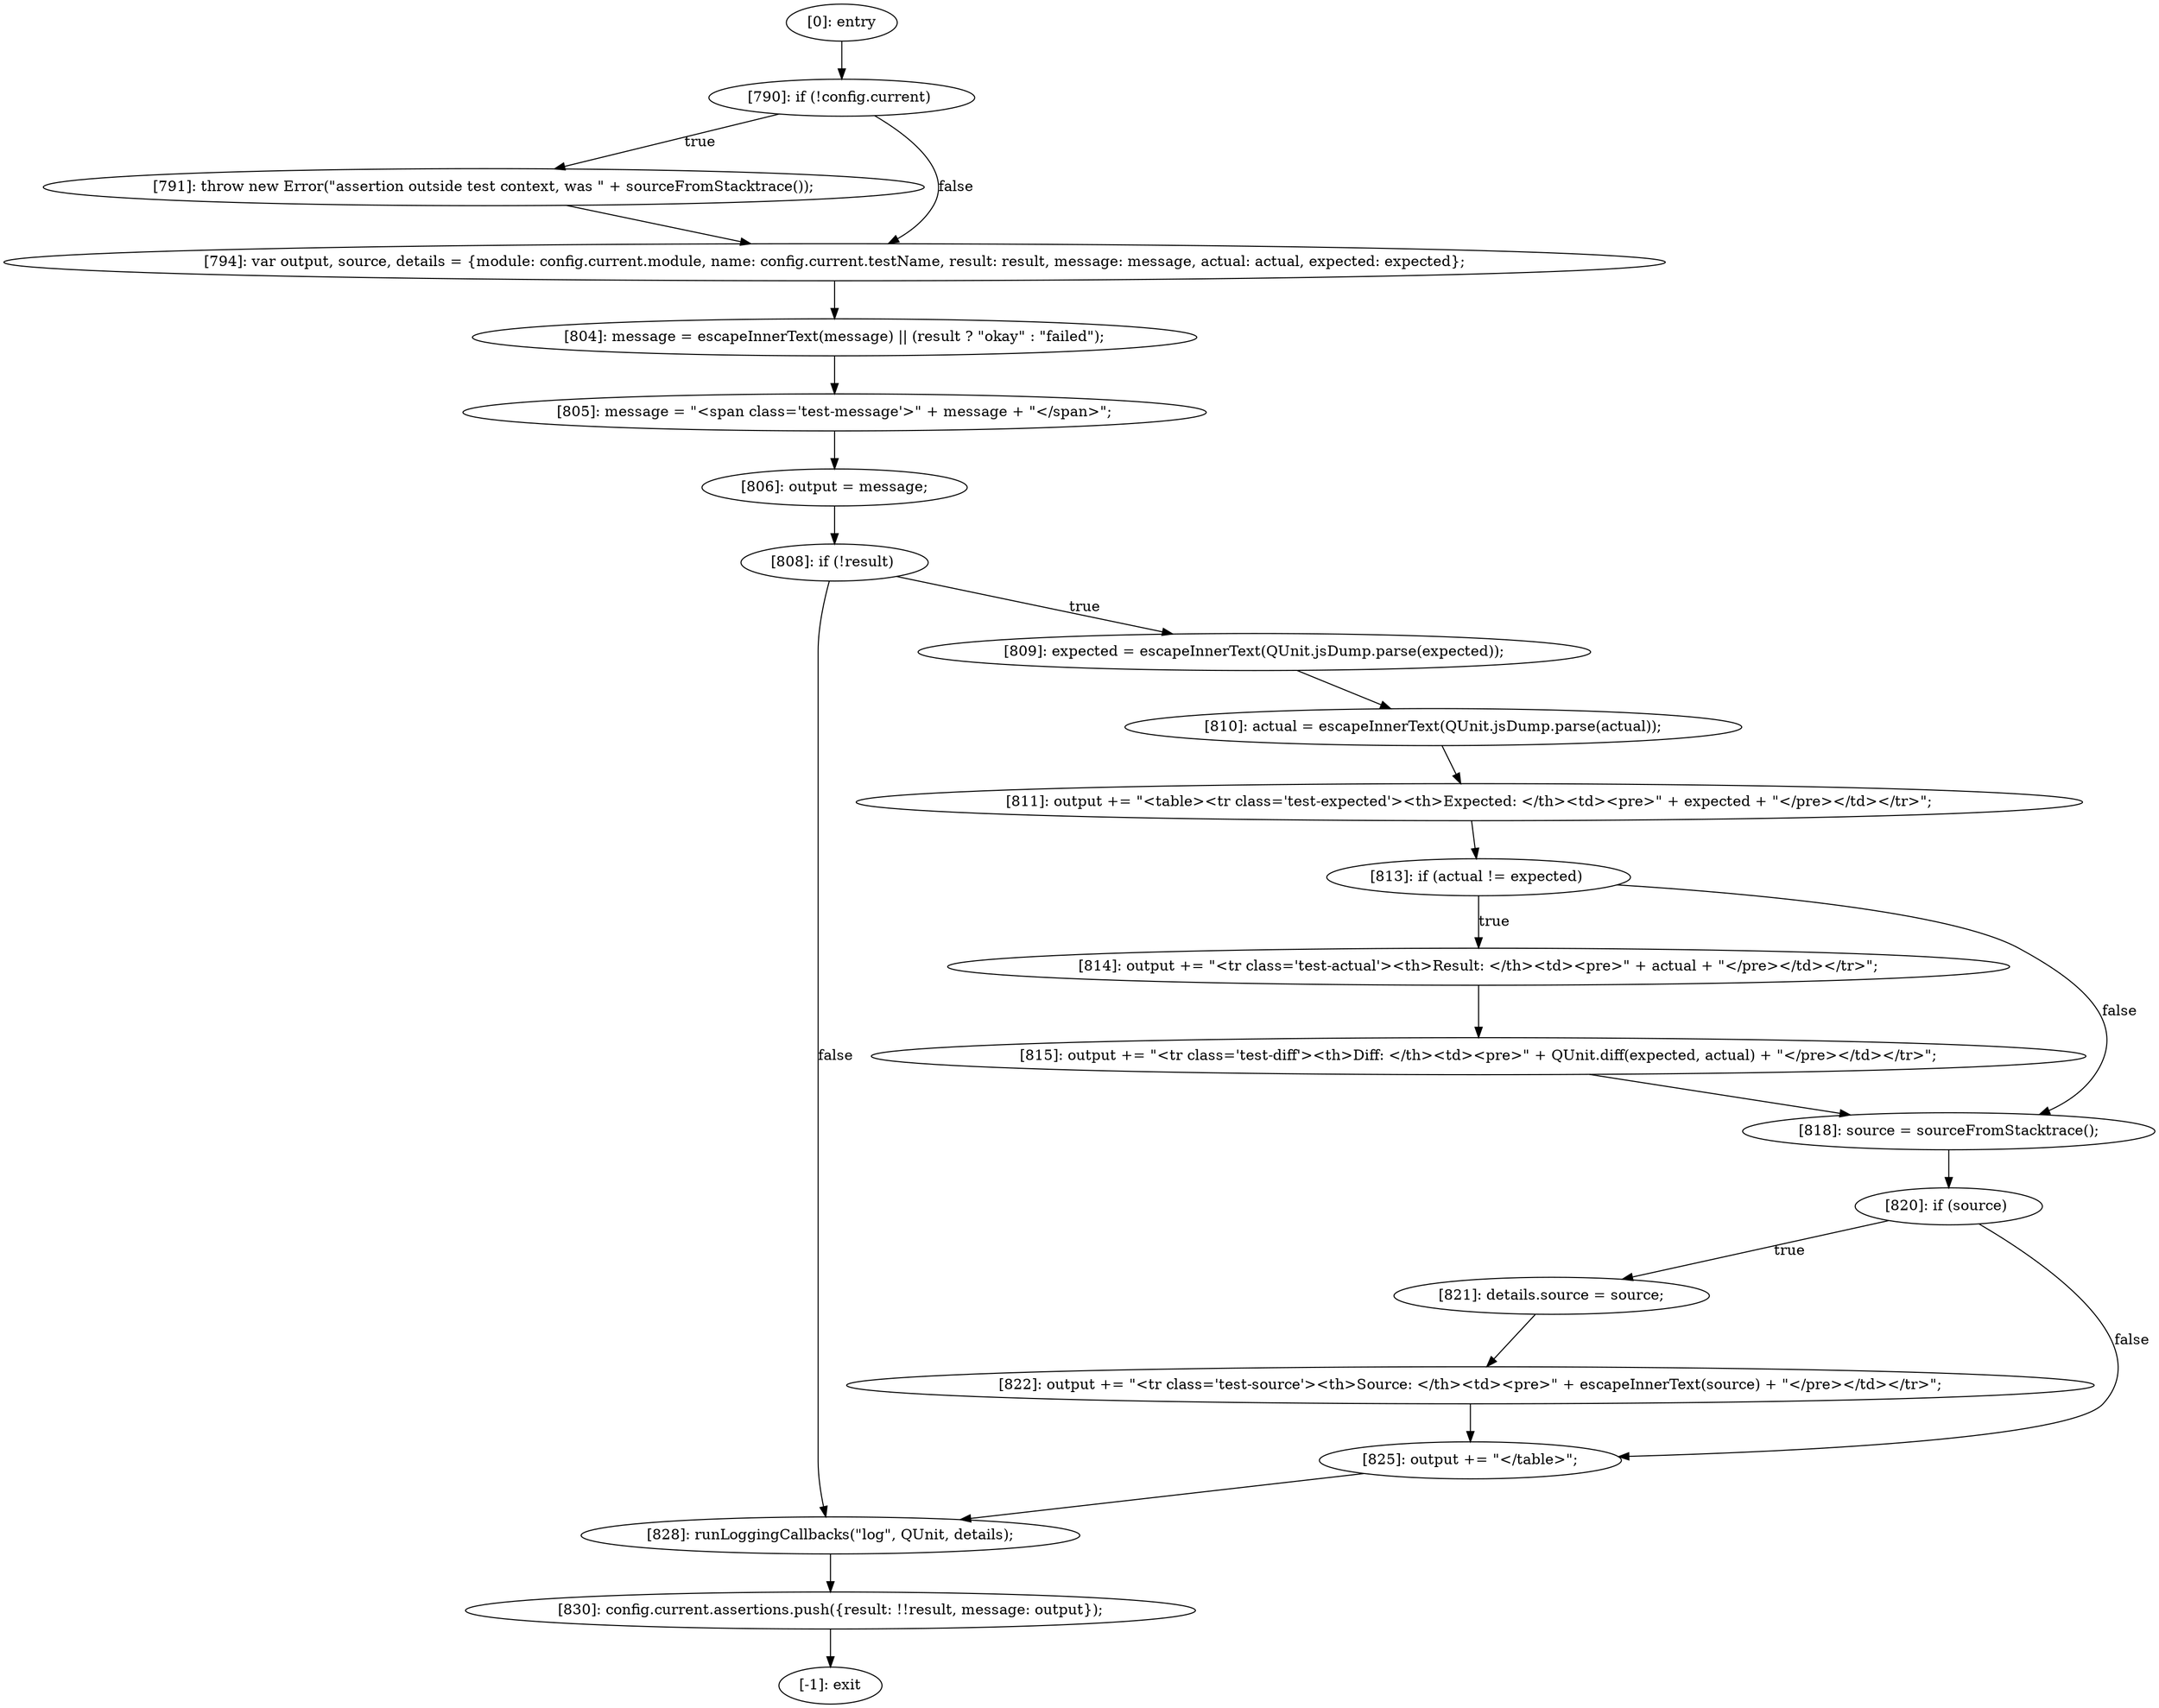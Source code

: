 digraph {
"0" [label="[822]: output += \"<tr class='test-source'><th>Source: </th><td><pre>\" + escapeInnerText(source) + \"</pre></td></tr>\";\n"] 
"1" [label="[790]: if (!config.current) "] 
"2" [label="[828]: runLoggingCallbacks(\"log\", QUnit, details);\n"] 
"3" [label="[820]: if (source) "] 
"4" [label="[814]: output += \"<tr class='test-actual'><th>Result: </th><td><pre>\" + actual + \"</pre></td></tr>\";\n"] 
"5" [label="[811]: output += \"<table><tr class='test-expected'><th>Expected: </th><td><pre>\" + expected + \"</pre></td></tr>\";\n"] 
"6" [label="[806]: output = message;\n"] 
"7" [label="[815]: output += \"<tr class='test-diff'><th>Diff: </th><td><pre>\" + QUnit.diff(expected, actual) + \"</pre></td></tr>\";\n"] 
"8" [label="[830]: config.current.assertions.push({result: !!result, message: output});\n"] 
"9" [label="[813]: if (actual != expected) "] 
"10" [label="[810]: actual = escapeInnerText(QUnit.jsDump.parse(actual));\n"] 
"11" [label="[0]: entry"] 
"12" [label="[-1]: exit"] 
"13" [label="[821]: details.source = source;\n"] 
"14" [label="[825]: output += \"</table>\";\n"] 
"15" [label="[791]: throw new Error(\"assertion outside test context, was \" + sourceFromStacktrace());\n"] 
"16" [label="[808]: if (!result) "] 
"17" [label="[805]: message = \"<span class='test-message'>\" + message + \"</span>\";\n"] 
"18" [label="[804]: message = escapeInnerText(message) || (result ? \"okay\" : \"failed\");\n"] 
"19" [label="[794]: var output, source, details = {module: config.current.module, name: config.current.testName, result: result, message: message, actual: actual, expected: expected};\n"] 
"20" [label="[809]: expected = escapeInnerText(QUnit.jsDump.parse(expected));\n"] 
"21" [label="[818]: source = sourceFromStacktrace();\n"] 
"0" -> "14" [label=""] 
"1" -> "15" [label="true"] 
"1" -> "19" [label="false"] 
"2" -> "8" [label=""] 
"3" -> "13" [label="true"] 
"3" -> "14" [label="false"] 
"4" -> "7" [label=""] 
"5" -> "9" [label=""] 
"6" -> "16" [label=""] 
"7" -> "21" [label=""] 
"8" -> "12" [label=""] 
"9" -> "4" [label="true"] 
"9" -> "21" [label="false"] 
"10" -> "5" [label=""] 
"11" -> "1" [label=""] 
"13" -> "0" [label=""] 
"14" -> "2" [label=""] 
"15" -> "19" [label=""] 
"16" -> "20" [label="true"] 
"16" -> "2" [label="false"] 
"17" -> "6" [label=""] 
"18" -> "17" [label=""] 
"19" -> "18" [label=""] 
"20" -> "10" [label=""] 
"21" -> "3" [label=""] 
}
